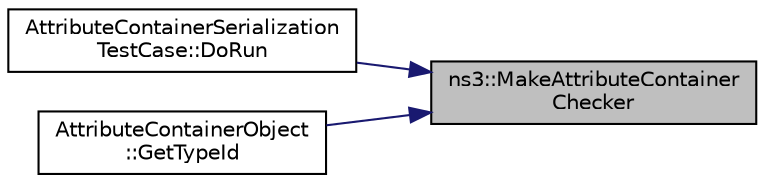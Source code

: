 digraph "ns3::MakeAttributeContainerChecker"
{
 // LATEX_PDF_SIZE
  edge [fontname="Helvetica",fontsize="10",labelfontname="Helvetica",labelfontsize="10"];
  node [fontname="Helvetica",fontsize="10",shape=record];
  rankdir="RL";
  Node1 [label="ns3::MakeAttributeContainer\lChecker",height=0.2,width=0.4,color="black", fillcolor="grey75", style="filled", fontcolor="black",tooltip="Make AttributeContainerChecker from AttributeContainerValue."];
  Node1 -> Node2 [dir="back",color="midnightblue",fontsize="10",style="solid",fontname="Helvetica"];
  Node2 [label="AttributeContainerSerialization\lTestCase::DoRun",height=0.2,width=0.4,color="black", fillcolor="white", style="filled",URL="$class_attribute_container_serialization_test_case.html#ab26b20e3382b64198514451ccccd76d9",tooltip="Implementation to actually run this TestCase."];
  Node1 -> Node3 [dir="back",color="midnightblue",fontsize="10",style="solid",fontname="Helvetica"];
  Node3 [label="AttributeContainerObject\l::GetTypeId",height=0.2,width=0.4,color="black", fillcolor="white", style="filled",URL="$class_attribute_container_object.html#a759f14cf6d7431de6594a9e1fdc76431",tooltip=" "];
}

